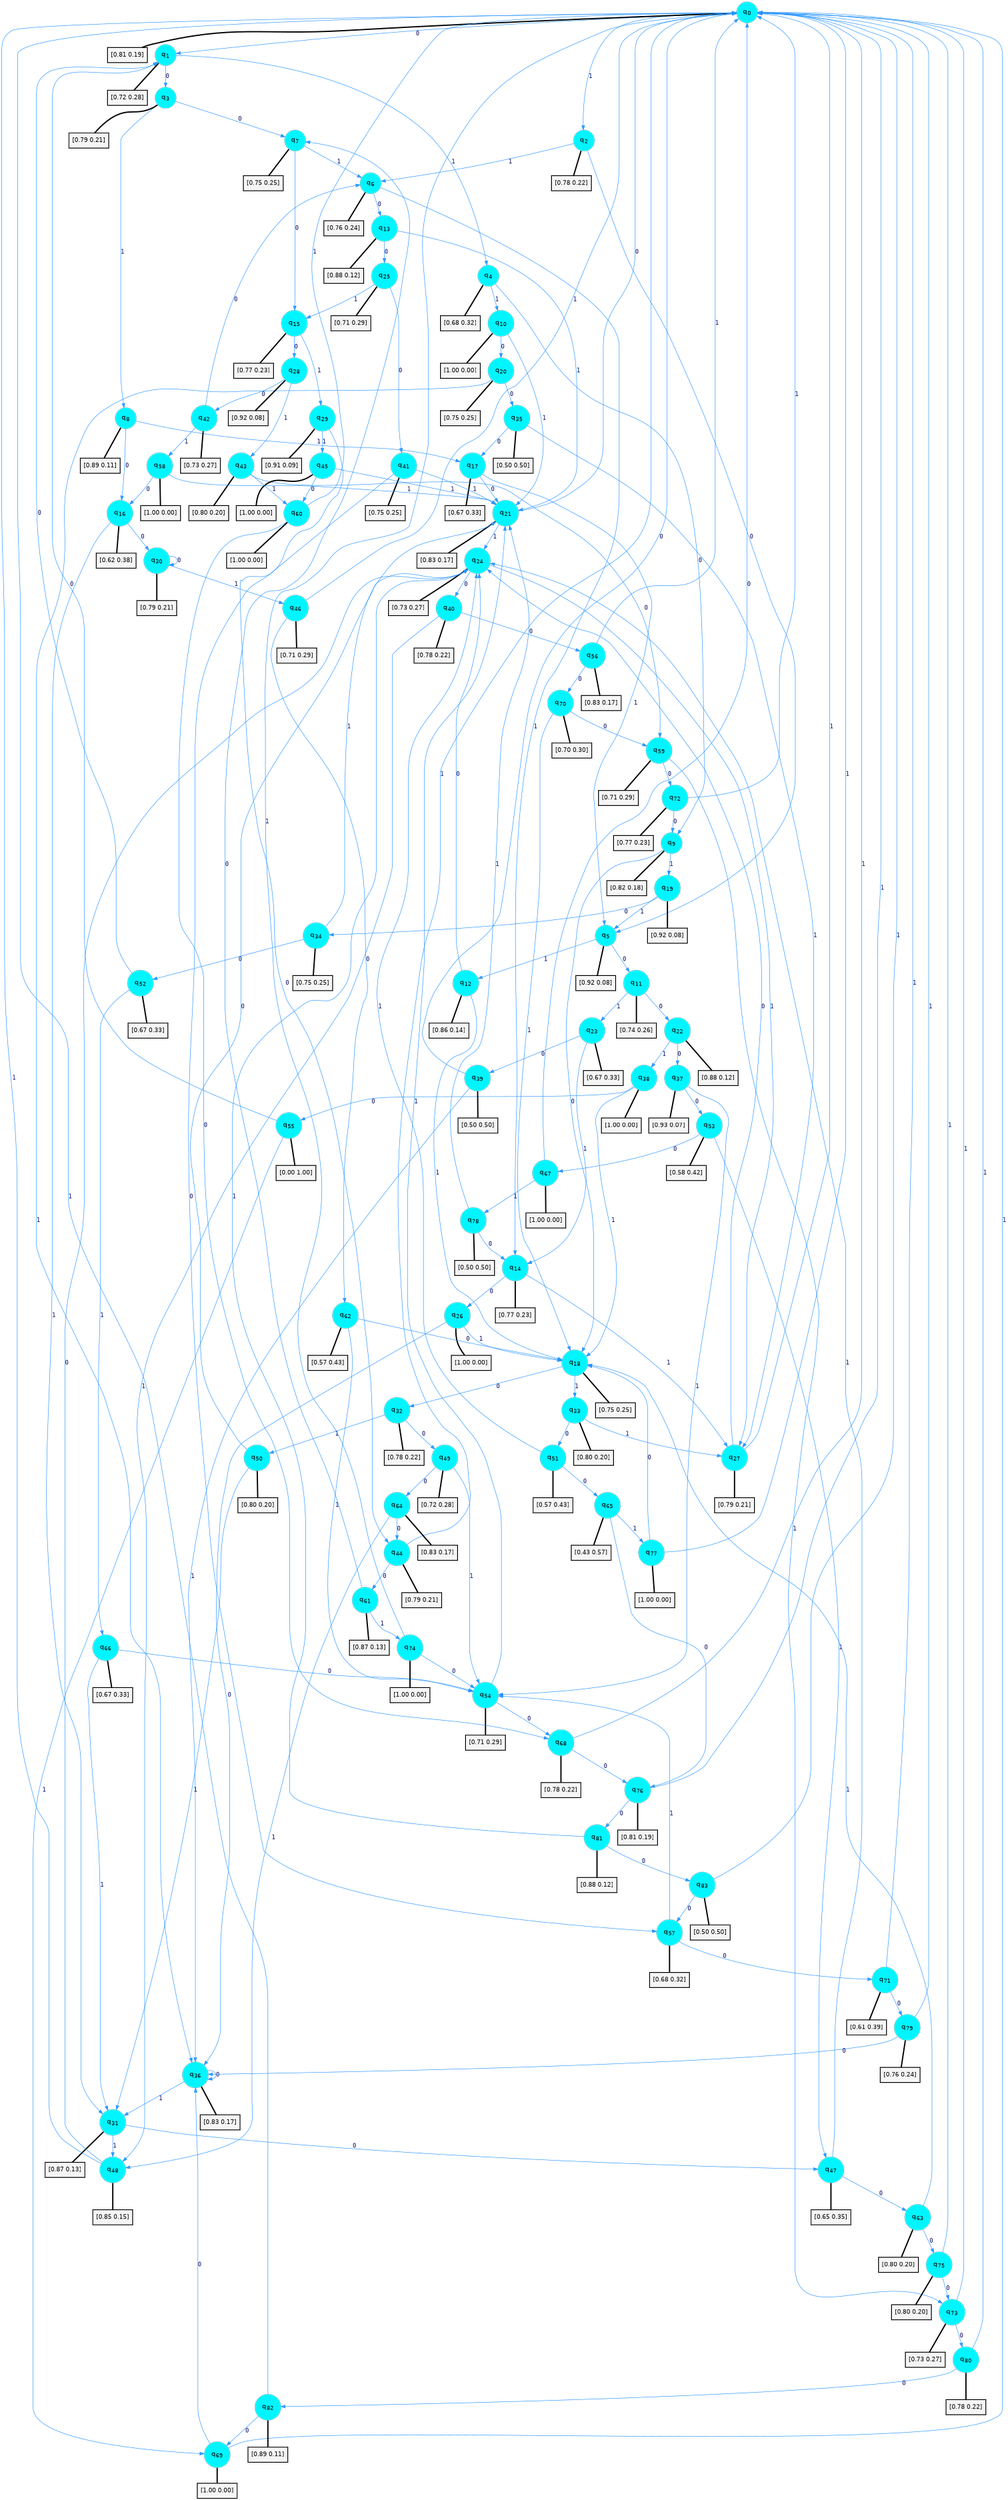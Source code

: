 digraph G {
graph [
bgcolor=transparent, dpi=300, rankdir=TD, size="40,25"];
node [
color=gray, fillcolor=turquoise1, fontcolor=black, fontname=Helvetica, fontsize=16, fontweight=bold, shape=circle, style=filled];
edge [
arrowsize=1, color=dodgerblue1, fontcolor=midnightblue, fontname=courier, fontweight=bold, penwidth=1, style=solid, weight=20];
0[label=<q<SUB>0</SUB>>];
1[label=<q<SUB>1</SUB>>];
2[label=<q<SUB>2</SUB>>];
3[label=<q<SUB>3</SUB>>];
4[label=<q<SUB>4</SUB>>];
5[label=<q<SUB>5</SUB>>];
6[label=<q<SUB>6</SUB>>];
7[label=<q<SUB>7</SUB>>];
8[label=<q<SUB>8</SUB>>];
9[label=<q<SUB>9</SUB>>];
10[label=<q<SUB>10</SUB>>];
11[label=<q<SUB>11</SUB>>];
12[label=<q<SUB>12</SUB>>];
13[label=<q<SUB>13</SUB>>];
14[label=<q<SUB>14</SUB>>];
15[label=<q<SUB>15</SUB>>];
16[label=<q<SUB>16</SUB>>];
17[label=<q<SUB>17</SUB>>];
18[label=<q<SUB>18</SUB>>];
19[label=<q<SUB>19</SUB>>];
20[label=<q<SUB>20</SUB>>];
21[label=<q<SUB>21</SUB>>];
22[label=<q<SUB>22</SUB>>];
23[label=<q<SUB>23</SUB>>];
24[label=<q<SUB>24</SUB>>];
25[label=<q<SUB>25</SUB>>];
26[label=<q<SUB>26</SUB>>];
27[label=<q<SUB>27</SUB>>];
28[label=<q<SUB>28</SUB>>];
29[label=<q<SUB>29</SUB>>];
30[label=<q<SUB>30</SUB>>];
31[label=<q<SUB>31</SUB>>];
32[label=<q<SUB>32</SUB>>];
33[label=<q<SUB>33</SUB>>];
34[label=<q<SUB>34</SUB>>];
35[label=<q<SUB>35</SUB>>];
36[label=<q<SUB>36</SUB>>];
37[label=<q<SUB>37</SUB>>];
38[label=<q<SUB>38</SUB>>];
39[label=<q<SUB>39</SUB>>];
40[label=<q<SUB>40</SUB>>];
41[label=<q<SUB>41</SUB>>];
42[label=<q<SUB>42</SUB>>];
43[label=<q<SUB>43</SUB>>];
44[label=<q<SUB>44</SUB>>];
45[label=<q<SUB>45</SUB>>];
46[label=<q<SUB>46</SUB>>];
47[label=<q<SUB>47</SUB>>];
48[label=<q<SUB>48</SUB>>];
49[label=<q<SUB>49</SUB>>];
50[label=<q<SUB>50</SUB>>];
51[label=<q<SUB>51</SUB>>];
52[label=<q<SUB>52</SUB>>];
53[label=<q<SUB>53</SUB>>];
54[label=<q<SUB>54</SUB>>];
55[label=<q<SUB>55</SUB>>];
56[label=<q<SUB>56</SUB>>];
57[label=<q<SUB>57</SUB>>];
58[label=<q<SUB>58</SUB>>];
59[label=<q<SUB>59</SUB>>];
60[label=<q<SUB>60</SUB>>];
61[label=<q<SUB>61</SUB>>];
62[label=<q<SUB>62</SUB>>];
63[label=<q<SUB>63</SUB>>];
64[label=<q<SUB>64</SUB>>];
65[label=<q<SUB>65</SUB>>];
66[label=<q<SUB>66</SUB>>];
67[label=<q<SUB>67</SUB>>];
68[label=<q<SUB>68</SUB>>];
69[label=<q<SUB>69</SUB>>];
70[label=<q<SUB>70</SUB>>];
71[label=<q<SUB>71</SUB>>];
72[label=<q<SUB>72</SUB>>];
73[label=<q<SUB>73</SUB>>];
74[label=<q<SUB>74</SUB>>];
75[label=<q<SUB>75</SUB>>];
76[label=<q<SUB>76</SUB>>];
77[label=<q<SUB>77</SUB>>];
78[label=<q<SUB>78</SUB>>];
79[label=<q<SUB>79</SUB>>];
80[label=<q<SUB>80</SUB>>];
81[label=<q<SUB>81</SUB>>];
82[label=<q<SUB>82</SUB>>];
83[label=<q<SUB>83</SUB>>];
84[label="[0.81 0.19]", shape=box,fontcolor=black, fontname=Helvetica, fontsize=14, penwidth=2, fillcolor=whitesmoke,color=black];
85[label="[0.72 0.28]", shape=box,fontcolor=black, fontname=Helvetica, fontsize=14, penwidth=2, fillcolor=whitesmoke,color=black];
86[label="[0.78 0.22]", shape=box,fontcolor=black, fontname=Helvetica, fontsize=14, penwidth=2, fillcolor=whitesmoke,color=black];
87[label="[0.79 0.21]", shape=box,fontcolor=black, fontname=Helvetica, fontsize=14, penwidth=2, fillcolor=whitesmoke,color=black];
88[label="[0.68 0.32]", shape=box,fontcolor=black, fontname=Helvetica, fontsize=14, penwidth=2, fillcolor=whitesmoke,color=black];
89[label="[0.92 0.08]", shape=box,fontcolor=black, fontname=Helvetica, fontsize=14, penwidth=2, fillcolor=whitesmoke,color=black];
90[label="[0.76 0.24]", shape=box,fontcolor=black, fontname=Helvetica, fontsize=14, penwidth=2, fillcolor=whitesmoke,color=black];
91[label="[0.75 0.25]", shape=box,fontcolor=black, fontname=Helvetica, fontsize=14, penwidth=2, fillcolor=whitesmoke,color=black];
92[label="[0.89 0.11]", shape=box,fontcolor=black, fontname=Helvetica, fontsize=14, penwidth=2, fillcolor=whitesmoke,color=black];
93[label="[0.82 0.18]", shape=box,fontcolor=black, fontname=Helvetica, fontsize=14, penwidth=2, fillcolor=whitesmoke,color=black];
94[label="[1.00 0.00]", shape=box,fontcolor=black, fontname=Helvetica, fontsize=14, penwidth=2, fillcolor=whitesmoke,color=black];
95[label="[0.74 0.26]", shape=box,fontcolor=black, fontname=Helvetica, fontsize=14, penwidth=2, fillcolor=whitesmoke,color=black];
96[label="[0.86 0.14]", shape=box,fontcolor=black, fontname=Helvetica, fontsize=14, penwidth=2, fillcolor=whitesmoke,color=black];
97[label="[0.88 0.12]", shape=box,fontcolor=black, fontname=Helvetica, fontsize=14, penwidth=2, fillcolor=whitesmoke,color=black];
98[label="[0.77 0.23]", shape=box,fontcolor=black, fontname=Helvetica, fontsize=14, penwidth=2, fillcolor=whitesmoke,color=black];
99[label="[0.77 0.23]", shape=box,fontcolor=black, fontname=Helvetica, fontsize=14, penwidth=2, fillcolor=whitesmoke,color=black];
100[label="[0.62 0.38]", shape=box,fontcolor=black, fontname=Helvetica, fontsize=14, penwidth=2, fillcolor=whitesmoke,color=black];
101[label="[0.67 0.33]", shape=box,fontcolor=black, fontname=Helvetica, fontsize=14, penwidth=2, fillcolor=whitesmoke,color=black];
102[label="[0.75 0.25]", shape=box,fontcolor=black, fontname=Helvetica, fontsize=14, penwidth=2, fillcolor=whitesmoke,color=black];
103[label="[0.92 0.08]", shape=box,fontcolor=black, fontname=Helvetica, fontsize=14, penwidth=2, fillcolor=whitesmoke,color=black];
104[label="[0.75 0.25]", shape=box,fontcolor=black, fontname=Helvetica, fontsize=14, penwidth=2, fillcolor=whitesmoke,color=black];
105[label="[0.83 0.17]", shape=box,fontcolor=black, fontname=Helvetica, fontsize=14, penwidth=2, fillcolor=whitesmoke,color=black];
106[label="[0.88 0.12]", shape=box,fontcolor=black, fontname=Helvetica, fontsize=14, penwidth=2, fillcolor=whitesmoke,color=black];
107[label="[0.67 0.33]", shape=box,fontcolor=black, fontname=Helvetica, fontsize=14, penwidth=2, fillcolor=whitesmoke,color=black];
108[label="[0.73 0.27]", shape=box,fontcolor=black, fontname=Helvetica, fontsize=14, penwidth=2, fillcolor=whitesmoke,color=black];
109[label="[0.71 0.29]", shape=box,fontcolor=black, fontname=Helvetica, fontsize=14, penwidth=2, fillcolor=whitesmoke,color=black];
110[label="[1.00 0.00]", shape=box,fontcolor=black, fontname=Helvetica, fontsize=14, penwidth=2, fillcolor=whitesmoke,color=black];
111[label="[0.79 0.21]", shape=box,fontcolor=black, fontname=Helvetica, fontsize=14, penwidth=2, fillcolor=whitesmoke,color=black];
112[label="[0.92 0.08]", shape=box,fontcolor=black, fontname=Helvetica, fontsize=14, penwidth=2, fillcolor=whitesmoke,color=black];
113[label="[0.91 0.09]", shape=box,fontcolor=black, fontname=Helvetica, fontsize=14, penwidth=2, fillcolor=whitesmoke,color=black];
114[label="[0.79 0.21]", shape=box,fontcolor=black, fontname=Helvetica, fontsize=14, penwidth=2, fillcolor=whitesmoke,color=black];
115[label="[0.87 0.13]", shape=box,fontcolor=black, fontname=Helvetica, fontsize=14, penwidth=2, fillcolor=whitesmoke,color=black];
116[label="[0.78 0.22]", shape=box,fontcolor=black, fontname=Helvetica, fontsize=14, penwidth=2, fillcolor=whitesmoke,color=black];
117[label="[0.80 0.20]", shape=box,fontcolor=black, fontname=Helvetica, fontsize=14, penwidth=2, fillcolor=whitesmoke,color=black];
118[label="[0.75 0.25]", shape=box,fontcolor=black, fontname=Helvetica, fontsize=14, penwidth=2, fillcolor=whitesmoke,color=black];
119[label="[0.50 0.50]", shape=box,fontcolor=black, fontname=Helvetica, fontsize=14, penwidth=2, fillcolor=whitesmoke,color=black];
120[label="[0.83 0.17]", shape=box,fontcolor=black, fontname=Helvetica, fontsize=14, penwidth=2, fillcolor=whitesmoke,color=black];
121[label="[0.93 0.07]", shape=box,fontcolor=black, fontname=Helvetica, fontsize=14, penwidth=2, fillcolor=whitesmoke,color=black];
122[label="[1.00 0.00]", shape=box,fontcolor=black, fontname=Helvetica, fontsize=14, penwidth=2, fillcolor=whitesmoke,color=black];
123[label="[0.50 0.50]", shape=box,fontcolor=black, fontname=Helvetica, fontsize=14, penwidth=2, fillcolor=whitesmoke,color=black];
124[label="[0.78 0.22]", shape=box,fontcolor=black, fontname=Helvetica, fontsize=14, penwidth=2, fillcolor=whitesmoke,color=black];
125[label="[0.75 0.25]", shape=box,fontcolor=black, fontname=Helvetica, fontsize=14, penwidth=2, fillcolor=whitesmoke,color=black];
126[label="[0.73 0.27]", shape=box,fontcolor=black, fontname=Helvetica, fontsize=14, penwidth=2, fillcolor=whitesmoke,color=black];
127[label="[0.80 0.20]", shape=box,fontcolor=black, fontname=Helvetica, fontsize=14, penwidth=2, fillcolor=whitesmoke,color=black];
128[label="[0.79 0.21]", shape=box,fontcolor=black, fontname=Helvetica, fontsize=14, penwidth=2, fillcolor=whitesmoke,color=black];
129[label="[1.00 0.00]", shape=box,fontcolor=black, fontname=Helvetica, fontsize=14, penwidth=2, fillcolor=whitesmoke,color=black];
130[label="[0.71 0.29]", shape=box,fontcolor=black, fontname=Helvetica, fontsize=14, penwidth=2, fillcolor=whitesmoke,color=black];
131[label="[0.65 0.35]", shape=box,fontcolor=black, fontname=Helvetica, fontsize=14, penwidth=2, fillcolor=whitesmoke,color=black];
132[label="[0.85 0.15]", shape=box,fontcolor=black, fontname=Helvetica, fontsize=14, penwidth=2, fillcolor=whitesmoke,color=black];
133[label="[0.72 0.28]", shape=box,fontcolor=black, fontname=Helvetica, fontsize=14, penwidth=2, fillcolor=whitesmoke,color=black];
134[label="[0.80 0.20]", shape=box,fontcolor=black, fontname=Helvetica, fontsize=14, penwidth=2, fillcolor=whitesmoke,color=black];
135[label="[0.57 0.43]", shape=box,fontcolor=black, fontname=Helvetica, fontsize=14, penwidth=2, fillcolor=whitesmoke,color=black];
136[label="[0.67 0.33]", shape=box,fontcolor=black, fontname=Helvetica, fontsize=14, penwidth=2, fillcolor=whitesmoke,color=black];
137[label="[0.58 0.42]", shape=box,fontcolor=black, fontname=Helvetica, fontsize=14, penwidth=2, fillcolor=whitesmoke,color=black];
138[label="[0.71 0.29]", shape=box,fontcolor=black, fontname=Helvetica, fontsize=14, penwidth=2, fillcolor=whitesmoke,color=black];
139[label="[0.00 1.00]", shape=box,fontcolor=black, fontname=Helvetica, fontsize=14, penwidth=2, fillcolor=whitesmoke,color=black];
140[label="[0.83 0.17]", shape=box,fontcolor=black, fontname=Helvetica, fontsize=14, penwidth=2, fillcolor=whitesmoke,color=black];
141[label="[0.68 0.32]", shape=box,fontcolor=black, fontname=Helvetica, fontsize=14, penwidth=2, fillcolor=whitesmoke,color=black];
142[label="[1.00 0.00]", shape=box,fontcolor=black, fontname=Helvetica, fontsize=14, penwidth=2, fillcolor=whitesmoke,color=black];
143[label="[0.71 0.29]", shape=box,fontcolor=black, fontname=Helvetica, fontsize=14, penwidth=2, fillcolor=whitesmoke,color=black];
144[label="[1.00 0.00]", shape=box,fontcolor=black, fontname=Helvetica, fontsize=14, penwidth=2, fillcolor=whitesmoke,color=black];
145[label="[0.87 0.13]", shape=box,fontcolor=black, fontname=Helvetica, fontsize=14, penwidth=2, fillcolor=whitesmoke,color=black];
146[label="[0.57 0.43]", shape=box,fontcolor=black, fontname=Helvetica, fontsize=14, penwidth=2, fillcolor=whitesmoke,color=black];
147[label="[0.80 0.20]", shape=box,fontcolor=black, fontname=Helvetica, fontsize=14, penwidth=2, fillcolor=whitesmoke,color=black];
148[label="[0.83 0.17]", shape=box,fontcolor=black, fontname=Helvetica, fontsize=14, penwidth=2, fillcolor=whitesmoke,color=black];
149[label="[0.43 0.57]", shape=box,fontcolor=black, fontname=Helvetica, fontsize=14, penwidth=2, fillcolor=whitesmoke,color=black];
150[label="[0.67 0.33]", shape=box,fontcolor=black, fontname=Helvetica, fontsize=14, penwidth=2, fillcolor=whitesmoke,color=black];
151[label="[1.00 0.00]", shape=box,fontcolor=black, fontname=Helvetica, fontsize=14, penwidth=2, fillcolor=whitesmoke,color=black];
152[label="[0.78 0.22]", shape=box,fontcolor=black, fontname=Helvetica, fontsize=14, penwidth=2, fillcolor=whitesmoke,color=black];
153[label="[1.00 0.00]", shape=box,fontcolor=black, fontname=Helvetica, fontsize=14, penwidth=2, fillcolor=whitesmoke,color=black];
154[label="[0.70 0.30]", shape=box,fontcolor=black, fontname=Helvetica, fontsize=14, penwidth=2, fillcolor=whitesmoke,color=black];
155[label="[0.61 0.39]", shape=box,fontcolor=black, fontname=Helvetica, fontsize=14, penwidth=2, fillcolor=whitesmoke,color=black];
156[label="[0.77 0.23]", shape=box,fontcolor=black, fontname=Helvetica, fontsize=14, penwidth=2, fillcolor=whitesmoke,color=black];
157[label="[0.73 0.27]", shape=box,fontcolor=black, fontname=Helvetica, fontsize=14, penwidth=2, fillcolor=whitesmoke,color=black];
158[label="[1.00 0.00]", shape=box,fontcolor=black, fontname=Helvetica, fontsize=14, penwidth=2, fillcolor=whitesmoke,color=black];
159[label="[0.80 0.20]", shape=box,fontcolor=black, fontname=Helvetica, fontsize=14, penwidth=2, fillcolor=whitesmoke,color=black];
160[label="[0.81 0.19]", shape=box,fontcolor=black, fontname=Helvetica, fontsize=14, penwidth=2, fillcolor=whitesmoke,color=black];
161[label="[1.00 0.00]", shape=box,fontcolor=black, fontname=Helvetica, fontsize=14, penwidth=2, fillcolor=whitesmoke,color=black];
162[label="[0.50 0.50]", shape=box,fontcolor=black, fontname=Helvetica, fontsize=14, penwidth=2, fillcolor=whitesmoke,color=black];
163[label="[0.76 0.24]", shape=box,fontcolor=black, fontname=Helvetica, fontsize=14, penwidth=2, fillcolor=whitesmoke,color=black];
164[label="[0.78 0.22]", shape=box,fontcolor=black, fontname=Helvetica, fontsize=14, penwidth=2, fillcolor=whitesmoke,color=black];
165[label="[0.88 0.12]", shape=box,fontcolor=black, fontname=Helvetica, fontsize=14, penwidth=2, fillcolor=whitesmoke,color=black];
166[label="[0.89 0.11]", shape=box,fontcolor=black, fontname=Helvetica, fontsize=14, penwidth=2, fillcolor=whitesmoke,color=black];
167[label="[0.50 0.50]", shape=box,fontcolor=black, fontname=Helvetica, fontsize=14, penwidth=2, fillcolor=whitesmoke,color=black];
0->1 [label=0];
0->2 [label=1];
0->84 [arrowhead=none, penwidth=3,color=black];
1->3 [label=0];
1->4 [label=1];
1->85 [arrowhead=none, penwidth=3,color=black];
2->5 [label=0];
2->6 [label=1];
2->86 [arrowhead=none, penwidth=3,color=black];
3->7 [label=0];
3->8 [label=1];
3->87 [arrowhead=none, penwidth=3,color=black];
4->9 [label=0];
4->10 [label=1];
4->88 [arrowhead=none, penwidth=3,color=black];
5->11 [label=0];
5->12 [label=1];
5->89 [arrowhead=none, penwidth=3,color=black];
6->13 [label=0];
6->14 [label=1];
6->90 [arrowhead=none, penwidth=3,color=black];
7->15 [label=0];
7->6 [label=1];
7->91 [arrowhead=none, penwidth=3,color=black];
8->16 [label=0];
8->17 [label=1];
8->92 [arrowhead=none, penwidth=3,color=black];
9->18 [label=0];
9->19 [label=1];
9->93 [arrowhead=none, penwidth=3,color=black];
10->20 [label=0];
10->21 [label=1];
10->94 [arrowhead=none, penwidth=3,color=black];
11->22 [label=0];
11->23 [label=1];
11->95 [arrowhead=none, penwidth=3,color=black];
12->24 [label=0];
12->18 [label=1];
12->96 [arrowhead=none, penwidth=3,color=black];
13->25 [label=0];
13->21 [label=1];
13->97 [arrowhead=none, penwidth=3,color=black];
14->26 [label=0];
14->27 [label=1];
14->98 [arrowhead=none, penwidth=3,color=black];
15->28 [label=0];
15->29 [label=1];
15->99 [arrowhead=none, penwidth=3,color=black];
16->30 [label=0];
16->31 [label=1];
16->100 [arrowhead=none, penwidth=3,color=black];
17->21 [label=0];
17->5 [label=1];
17->101 [arrowhead=none, penwidth=3,color=black];
18->32 [label=0];
18->33 [label=1];
18->102 [arrowhead=none, penwidth=3,color=black];
19->34 [label=0];
19->5 [label=1];
19->103 [arrowhead=none, penwidth=3,color=black];
20->35 [label=0];
20->36 [label=1];
20->104 [arrowhead=none, penwidth=3,color=black];
21->0 [label=0];
21->24 [label=1];
21->105 [arrowhead=none, penwidth=3,color=black];
22->37 [label=0];
22->38 [label=1];
22->106 [arrowhead=none, penwidth=3,color=black];
23->39 [label=0];
23->14 [label=1];
23->107 [arrowhead=none, penwidth=3,color=black];
24->40 [label=0];
24->27 [label=1];
24->108 [arrowhead=none, penwidth=3,color=black];
25->41 [label=0];
25->15 [label=1];
25->109 [arrowhead=none, penwidth=3,color=black];
26->36 [label=0];
26->18 [label=1];
26->110 [arrowhead=none, penwidth=3,color=black];
27->24 [label=0];
27->0 [label=1];
27->111 [arrowhead=none, penwidth=3,color=black];
28->42 [label=0];
28->43 [label=1];
28->112 [arrowhead=none, penwidth=3,color=black];
29->44 [label=0];
29->45 [label=1];
29->113 [arrowhead=none, penwidth=3,color=black];
30->30 [label=0];
30->46 [label=1];
30->114 [arrowhead=none, penwidth=3,color=black];
31->47 [label=0];
31->48 [label=1];
31->115 [arrowhead=none, penwidth=3,color=black];
32->49 [label=0];
32->50 [label=1];
32->116 [arrowhead=none, penwidth=3,color=black];
33->51 [label=0];
33->27 [label=1];
33->117 [arrowhead=none, penwidth=3,color=black];
34->52 [label=0];
34->21 [label=1];
34->118 [arrowhead=none, penwidth=3,color=black];
35->17 [label=0];
35->27 [label=1];
35->119 [arrowhead=none, penwidth=3,color=black];
36->36 [label=0];
36->31 [label=1];
36->120 [arrowhead=none, penwidth=3,color=black];
37->53 [label=0];
37->54 [label=1];
37->121 [arrowhead=none, penwidth=3,color=black];
38->55 [label=0];
38->18 [label=1];
38->122 [arrowhead=none, penwidth=3,color=black];
39->0 [label=0];
39->36 [label=1];
39->123 [arrowhead=none, penwidth=3,color=black];
40->56 [label=0];
40->48 [label=1];
40->124 [arrowhead=none, penwidth=3,color=black];
41->57 [label=0];
41->21 [label=1];
41->125 [arrowhead=none, penwidth=3,color=black];
42->6 [label=0];
42->58 [label=1];
42->126 [arrowhead=none, penwidth=3,color=black];
43->59 [label=0];
43->60 [label=1];
43->127 [arrowhead=none, penwidth=3,color=black];
44->61 [label=0];
44->0 [label=1];
44->128 [arrowhead=none, penwidth=3,color=black];
45->60 [label=0];
45->21 [label=1];
45->129 [arrowhead=none, penwidth=3,color=black];
46->62 [label=0];
46->0 [label=1];
46->130 [arrowhead=none, penwidth=3,color=black];
47->63 [label=0];
47->24 [label=1];
47->131 [arrowhead=none, penwidth=3,color=black];
48->24 [label=0];
48->0 [label=1];
48->132 [arrowhead=none, penwidth=3,color=black];
49->64 [label=0];
49->54 [label=1];
49->133 [arrowhead=none, penwidth=3,color=black];
50->24 [label=0];
50->31 [label=1];
50->134 [arrowhead=none, penwidth=3,color=black];
51->65 [label=0];
51->24 [label=1];
51->135 [arrowhead=none, penwidth=3,color=black];
52->1 [label=0];
52->66 [label=1];
52->136 [arrowhead=none, penwidth=3,color=black];
53->67 [label=0];
53->47 [label=1];
53->137 [arrowhead=none, penwidth=3,color=black];
54->68 [label=0];
54->21 [label=1];
54->138 [arrowhead=none, penwidth=3,color=black];
55->1 [label=0];
55->69 [label=1];
55->139 [arrowhead=none, penwidth=3,color=black];
56->70 [label=0];
56->0 [label=1];
56->140 [arrowhead=none, penwidth=3,color=black];
57->71 [label=0];
57->54 [label=1];
57->141 [arrowhead=none, penwidth=3,color=black];
58->16 [label=0];
58->21 [label=1];
58->142 [arrowhead=none, penwidth=3,color=black];
59->72 [label=0];
59->73 [label=1];
59->143 [arrowhead=none, penwidth=3,color=black];
60->68 [label=0];
60->0 [label=1];
60->144 [arrowhead=none, penwidth=3,color=black];
61->7 [label=0];
61->74 [label=1];
61->145 [arrowhead=none, penwidth=3,color=black];
62->18 [label=0];
62->54 [label=1];
62->146 [arrowhead=none, penwidth=3,color=black];
63->75 [label=0];
63->18 [label=1];
63->147 [arrowhead=none, penwidth=3,color=black];
64->44 [label=0];
64->48 [label=1];
64->148 [arrowhead=none, penwidth=3,color=black];
65->76 [label=0];
65->77 [label=1];
65->149 [arrowhead=none, penwidth=3,color=black];
66->54 [label=0];
66->31 [label=1];
66->150 [arrowhead=none, penwidth=3,color=black];
67->0 [label=0];
67->78 [label=1];
67->151 [arrowhead=none, penwidth=3,color=black];
68->76 [label=0];
68->0 [label=1];
68->152 [arrowhead=none, penwidth=3,color=black];
69->36 [label=0];
69->0 [label=1];
69->153 [arrowhead=none, penwidth=3,color=black];
70->59 [label=0];
70->18 [label=1];
70->154 [arrowhead=none, penwidth=3,color=black];
71->79 [label=0];
71->0 [label=1];
71->155 [arrowhead=none, penwidth=3,color=black];
72->9 [label=0];
72->0 [label=1];
72->156 [arrowhead=none, penwidth=3,color=black];
73->80 [label=0];
73->0 [label=1];
73->157 [arrowhead=none, penwidth=3,color=black];
74->54 [label=0];
74->0 [label=1];
74->158 [arrowhead=none, penwidth=3,color=black];
75->73 [label=0];
75->0 [label=1];
75->159 [arrowhead=none, penwidth=3,color=black];
76->81 [label=0];
76->0 [label=1];
76->160 [arrowhead=none, penwidth=3,color=black];
77->18 [label=0];
77->0 [label=1];
77->161 [arrowhead=none, penwidth=3,color=black];
78->14 [label=0];
78->21 [label=1];
78->162 [arrowhead=none, penwidth=3,color=black];
79->36 [label=0];
79->0 [label=1];
79->163 [arrowhead=none, penwidth=3,color=black];
80->82 [label=0];
80->0 [label=1];
80->164 [arrowhead=none, penwidth=3,color=black];
81->83 [label=0];
81->24 [label=1];
81->165 [arrowhead=none, penwidth=3,color=black];
82->69 [label=0];
82->0 [label=1];
82->166 [arrowhead=none, penwidth=3,color=black];
83->57 [label=0];
83->0 [label=1];
83->167 [arrowhead=none, penwidth=3,color=black];
}
